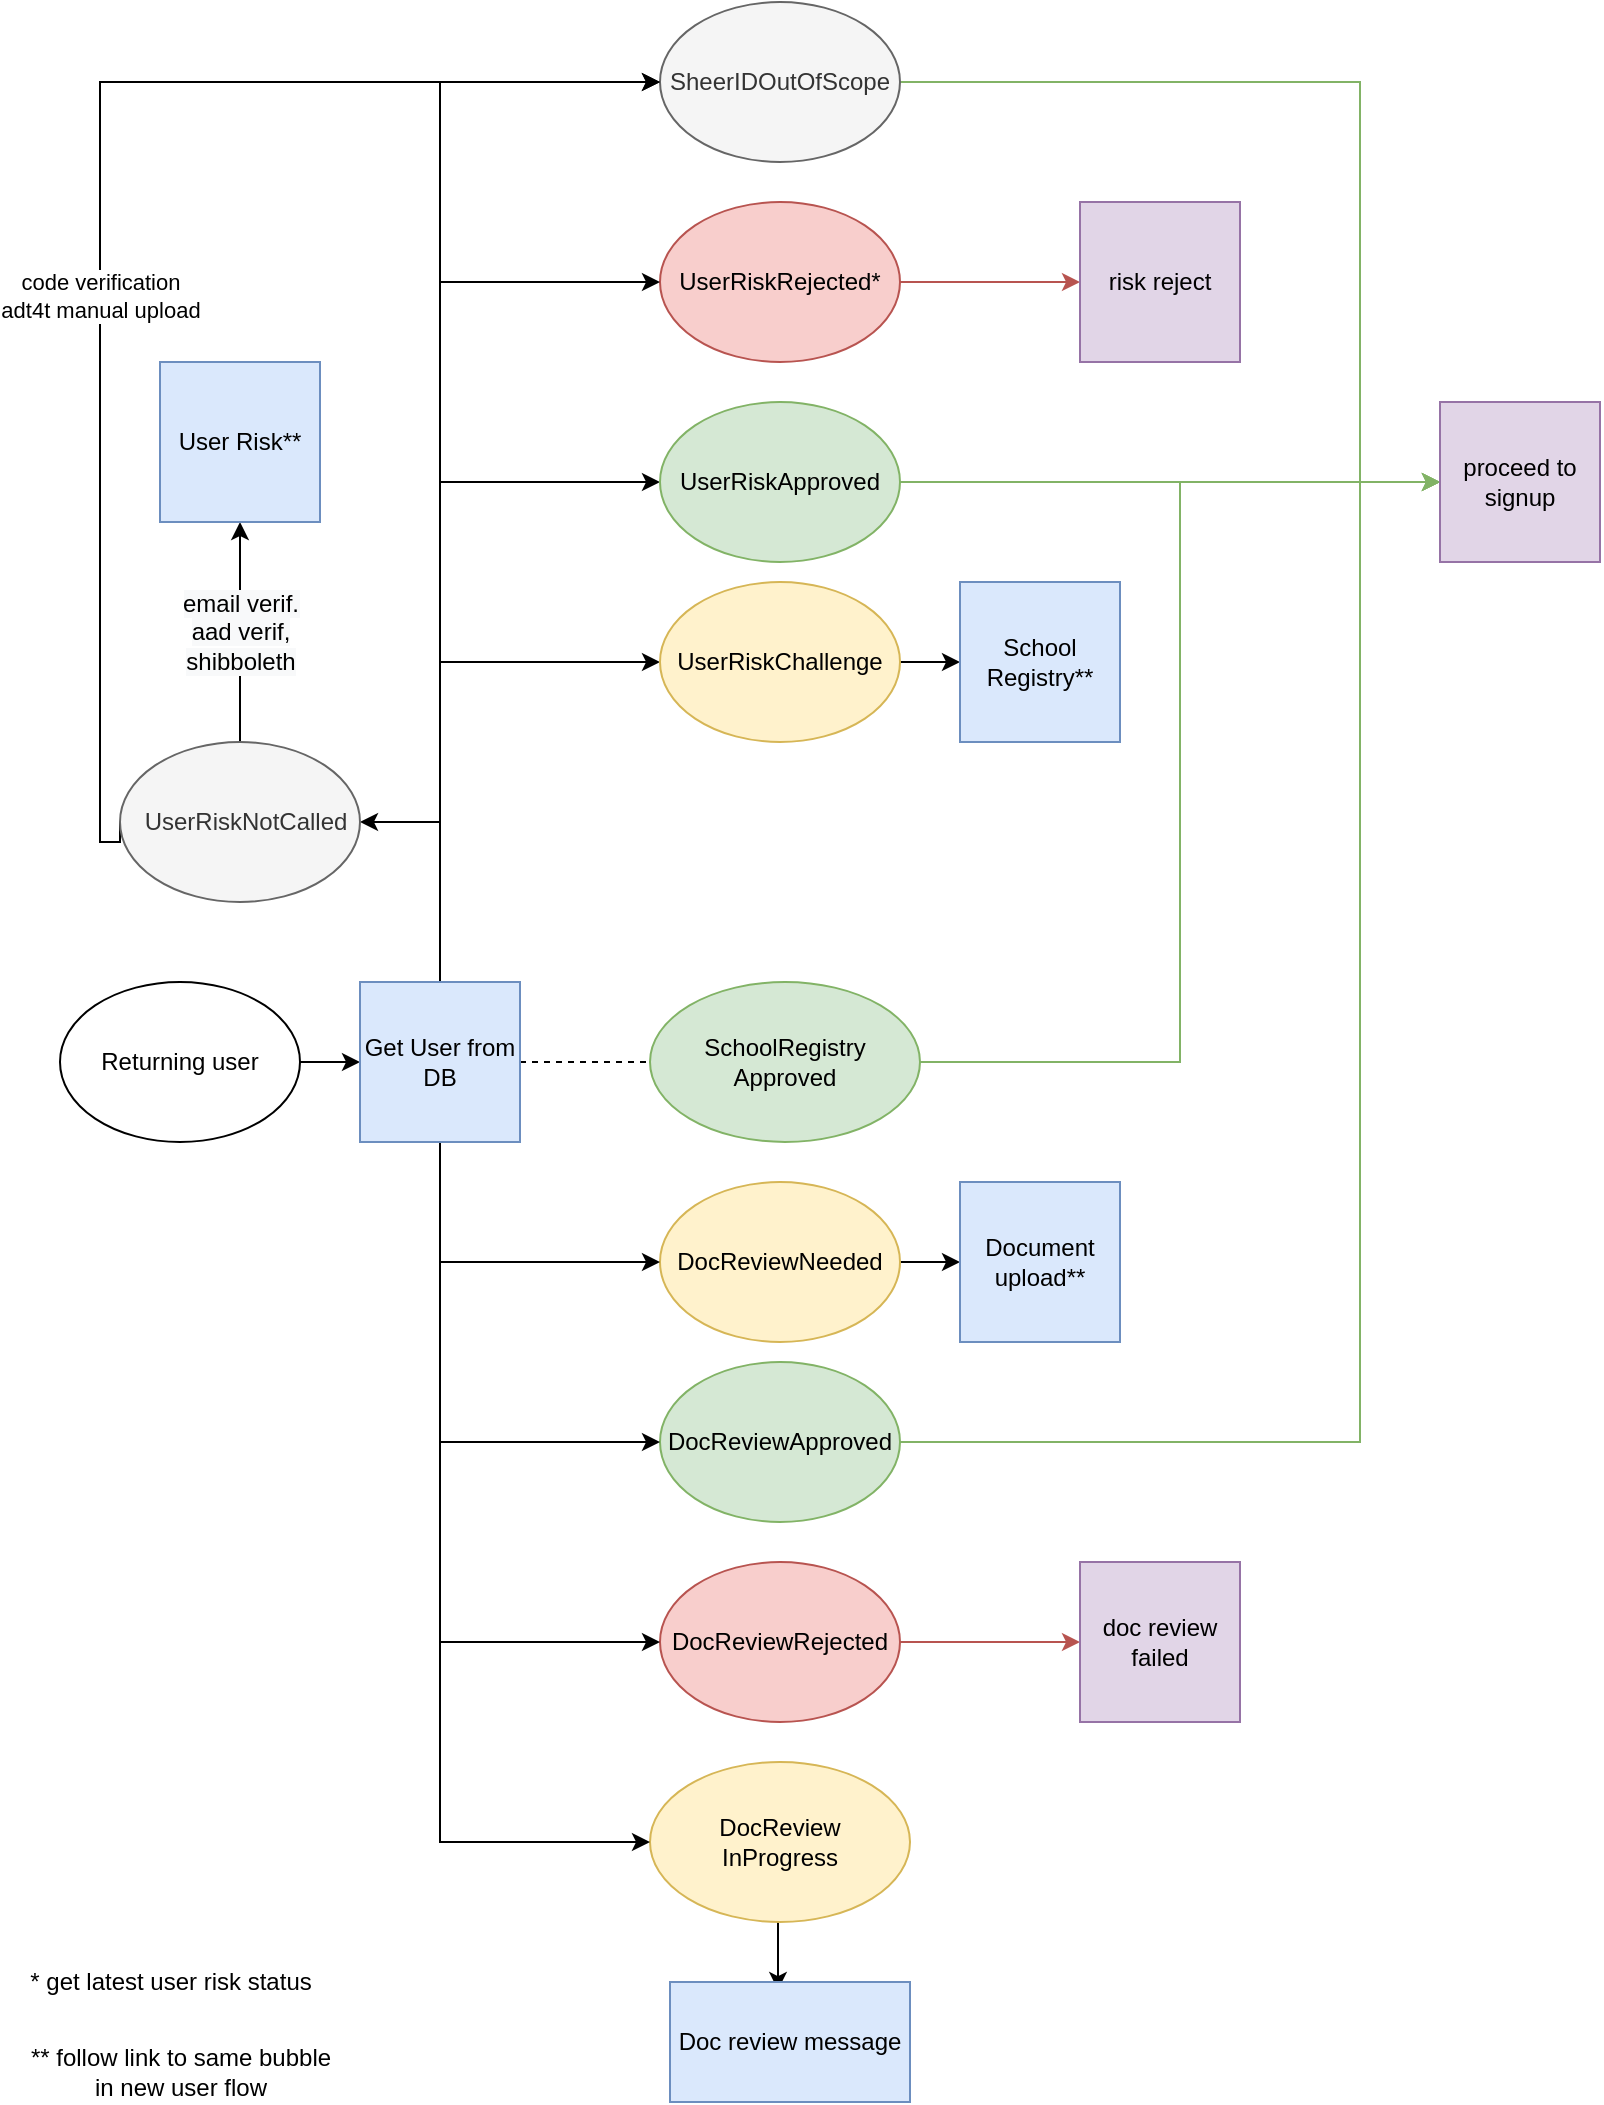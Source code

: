 <mxfile version="15.9.5" type="github">
  <diagram id="Htl5RmSVC9RBOnccd8LR" name="Page-1">
    <mxGraphModel dx="1422" dy="754" grid="1" gridSize="10" guides="1" tooltips="1" connect="1" arrows="1" fold="1" page="1" pageScale="1" pageWidth="850" pageHeight="1100" math="0" shadow="0">
      <root>
        <mxCell id="0" />
        <mxCell id="1" parent="0" />
        <mxCell id="Q8NiT6dRRh63ptE_Egzm-1" style="edgeStyle=orthogonalEdgeStyle;rounded=0;orthogonalLoop=1;jettySize=auto;html=1;exitX=1;exitY=0.5;exitDx=0;exitDy=0;entryX=0;entryY=0.5;entryDx=0;entryDy=0;fillColor=#d5e8d4;strokeColor=#82b366;" parent="1" source="Q8NiT6dRRh63ptE_Egzm-2" target="Q8NiT6dRRh63ptE_Egzm-22" edge="1">
          <mxGeometry relative="1" as="geometry">
            <Array as="points">
              <mxPoint x="715" y="80" />
              <mxPoint x="715" y="280" />
            </Array>
          </mxGeometry>
        </mxCell>
        <mxCell id="Q8NiT6dRRh63ptE_Egzm-2" value="SheerIDOutOfScope&lt;br&gt;" style="ellipse;whiteSpace=wrap;html=1;fillColor=#f5f5f5;strokeColor=#666666;fontColor=#333333;" parent="1" vertex="1">
          <mxGeometry x="365" y="40" width="120" height="80" as="geometry" />
        </mxCell>
        <mxCell id="Q8NiT6dRRh63ptE_Egzm-3" style="edgeStyle=orthogonalEdgeStyle;rounded=0;orthogonalLoop=1;jettySize=auto;html=1;exitX=1;exitY=0.5;exitDx=0;exitDy=0;entryX=0;entryY=0.5;entryDx=0;entryDy=0;fillColor=#f8cecc;strokeColor=#b85450;" parent="1" source="Q8NiT6dRRh63ptE_Egzm-4" target="Q8NiT6dRRh63ptE_Egzm-23" edge="1">
          <mxGeometry relative="1" as="geometry">
            <mxPoint x="745.0" y="670" as="targetPoint" />
            <Array as="points" />
          </mxGeometry>
        </mxCell>
        <mxCell id="Q8NiT6dRRh63ptE_Egzm-4" value="UserRiskRejected*" style="ellipse;whiteSpace=wrap;html=1;fillColor=#f8cecc;strokeColor=#b85450;" parent="1" vertex="1">
          <mxGeometry x="365" y="140" width="120" height="80" as="geometry" />
        </mxCell>
        <mxCell id="Q8NiT6dRRh63ptE_Egzm-5" style="edgeStyle=orthogonalEdgeStyle;rounded=0;orthogonalLoop=1;jettySize=auto;html=1;exitX=0.5;exitY=0;exitDx=0;exitDy=0;entryX=0;entryY=0.5;entryDx=0;entryDy=0;" parent="1" source="Q8NiT6dRRh63ptE_Egzm-35" target="Q8NiT6dRRh63ptE_Egzm-4" edge="1">
          <mxGeometry relative="1" as="geometry">
            <mxPoint x="265" y="250" as="sourcePoint" />
          </mxGeometry>
        </mxCell>
        <mxCell id="Q8NiT6dRRh63ptE_Egzm-6" style="edgeStyle=orthogonalEdgeStyle;rounded=0;orthogonalLoop=1;jettySize=auto;html=1;exitX=0.5;exitY=0;exitDx=0;exitDy=0;entryX=0;entryY=0.5;entryDx=0;entryDy=0;" parent="1" source="Q8NiT6dRRh63ptE_Egzm-35" target="Q8NiT6dRRh63ptE_Egzm-9" edge="1">
          <mxGeometry relative="1" as="geometry">
            <mxPoint x="305" y="290" as="sourcePoint" />
          </mxGeometry>
        </mxCell>
        <mxCell id="Q8NiT6dRRh63ptE_Egzm-7" style="edgeStyle=orthogonalEdgeStyle;rounded=0;orthogonalLoop=1;jettySize=auto;html=1;exitX=0.5;exitY=0;exitDx=0;exitDy=0;entryX=0;entryY=0.5;entryDx=0;entryDy=0;" parent="1" source="Q8NiT6dRRh63ptE_Egzm-35" target="Q8NiT6dRRh63ptE_Egzm-11" edge="1">
          <mxGeometry relative="1" as="geometry">
            <mxPoint x="265" y="330" as="sourcePoint" />
          </mxGeometry>
        </mxCell>
        <mxCell id="Q8NiT6dRRh63ptE_Egzm-8" style="edgeStyle=orthogonalEdgeStyle;rounded=0;orthogonalLoop=1;jettySize=auto;html=1;exitX=1;exitY=0.5;exitDx=0;exitDy=0;entryX=0;entryY=0.5;entryDx=0;entryDy=0;fillColor=#d5e8d4;strokeColor=#82b366;" parent="1" source="Q8NiT6dRRh63ptE_Egzm-9" target="Q8NiT6dRRh63ptE_Egzm-22" edge="1">
          <mxGeometry relative="1" as="geometry" />
        </mxCell>
        <mxCell id="Q8NiT6dRRh63ptE_Egzm-9" value="UserRiskApproved" style="ellipse;whiteSpace=wrap;html=1;fillColor=#d5e8d4;strokeColor=#82b366;" parent="1" vertex="1">
          <mxGeometry x="365" y="240" width="120" height="80" as="geometry" />
        </mxCell>
        <mxCell id="Q8NiT6dRRh63ptE_Egzm-10" style="edgeStyle=orthogonalEdgeStyle;rounded=0;orthogonalLoop=1;jettySize=auto;html=1;exitX=1;exitY=0.5;exitDx=0;exitDy=0;entryX=0;entryY=0.5;entryDx=0;entryDy=0;endArrow=classic;endFill=1;" parent="1" source="Q8NiT6dRRh63ptE_Egzm-11" target="Q8NiT6dRRh63ptE_Egzm-41" edge="1">
          <mxGeometry relative="1" as="geometry" />
        </mxCell>
        <mxCell id="Q8NiT6dRRh63ptE_Egzm-11" value="UserRiskChallenge" style="ellipse;whiteSpace=wrap;html=1;fillColor=#fff2cc;strokeColor=#d6b656;" parent="1" vertex="1">
          <mxGeometry x="365" y="330" width="120" height="80" as="geometry" />
        </mxCell>
        <mxCell id="Q8NiT6dRRh63ptE_Egzm-12" style="edgeStyle=orthogonalEdgeStyle;rounded=0;orthogonalLoop=1;jettySize=auto;html=1;exitX=1;exitY=0.5;exitDx=0;exitDy=0;entryX=0;entryY=0.5;entryDx=0;entryDy=0;fillColor=#d5e8d4;strokeColor=#82b366;" parent="1" source="Q8NiT6dRRh63ptE_Egzm-13" target="Q8NiT6dRRh63ptE_Egzm-22" edge="1">
          <mxGeometry relative="1" as="geometry" />
        </mxCell>
        <mxCell id="Q8NiT6dRRh63ptE_Egzm-13" value="SchoolRegistry&lt;br&gt;Approved" style="ellipse;whiteSpace=wrap;html=1;fillColor=#d5e8d4;strokeColor=#82b366;" parent="1" vertex="1">
          <mxGeometry x="360" y="530" width="135" height="80" as="geometry" />
        </mxCell>
        <mxCell id="Q8NiT6dRRh63ptE_Egzm-14" style="edgeStyle=orthogonalEdgeStyle;rounded=0;orthogonalLoop=1;jettySize=auto;html=1;exitX=1;exitY=0.5;exitDx=0;exitDy=0;entryX=0;entryY=0.5;entryDx=0;entryDy=0;endArrow=classic;endFill=1;" parent="1" source="Q8NiT6dRRh63ptE_Egzm-15" target="Q8NiT6dRRh63ptE_Egzm-42" edge="1">
          <mxGeometry relative="1" as="geometry" />
        </mxCell>
        <mxCell id="Q8NiT6dRRh63ptE_Egzm-15" value="DocReviewNeeded" style="ellipse;whiteSpace=wrap;html=1;fillColor=#fff2cc;strokeColor=#d6b656;" parent="1" vertex="1">
          <mxGeometry x="365" y="630" width="120" height="80" as="geometry" />
        </mxCell>
        <mxCell id="Q8NiT6dRRh63ptE_Egzm-16" style="edgeStyle=orthogonalEdgeStyle;rounded=0;orthogonalLoop=1;jettySize=auto;html=1;exitX=0.5;exitY=1;exitDx=0;exitDy=0;entryX=0.45;entryY=0.067;entryDx=0;entryDy=0;entryPerimeter=0;" parent="1" source="Q8NiT6dRRh63ptE_Egzm-17" target="Q8NiT6dRRh63ptE_Egzm-24" edge="1">
          <mxGeometry relative="1" as="geometry" />
        </mxCell>
        <mxCell id="Q8NiT6dRRh63ptE_Egzm-17" value="DocReview&lt;br&gt;InProgress" style="ellipse;whiteSpace=wrap;html=1;fillColor=#fff2cc;strokeColor=#d6b656;" parent="1" vertex="1">
          <mxGeometry x="360" y="920" width="130" height="80" as="geometry" />
        </mxCell>
        <mxCell id="Q8NiT6dRRh63ptE_Egzm-18" style="edgeStyle=orthogonalEdgeStyle;rounded=0;orthogonalLoop=1;jettySize=auto;html=1;exitX=1;exitY=0.5;exitDx=0;exitDy=0;entryX=0;entryY=0.5;entryDx=0;entryDy=0;fillColor=#d5e8d4;strokeColor=#82b366;" parent="1" source="Q8NiT6dRRh63ptE_Egzm-19" target="Q8NiT6dRRh63ptE_Egzm-22" edge="1">
          <mxGeometry relative="1" as="geometry">
            <Array as="points">
              <mxPoint x="715" y="760" />
              <mxPoint x="715" y="280" />
            </Array>
          </mxGeometry>
        </mxCell>
        <mxCell id="Q8NiT6dRRh63ptE_Egzm-19" value="DocReviewApproved" style="ellipse;whiteSpace=wrap;html=1;fillColor=#d5e8d4;strokeColor=#82b366;" parent="1" vertex="1">
          <mxGeometry x="365" y="720" width="120" height="80" as="geometry" />
        </mxCell>
        <mxCell id="Q8NiT6dRRh63ptE_Egzm-20" style="edgeStyle=orthogonalEdgeStyle;rounded=0;orthogonalLoop=1;jettySize=auto;html=1;exitX=1;exitY=0.5;exitDx=0;exitDy=0;entryX=0;entryY=0.5;entryDx=0;entryDy=0;fillColor=#f8cecc;strokeColor=#b85450;" parent="1" source="Q8NiT6dRRh63ptE_Egzm-21" target="Q8NiT6dRRh63ptE_Egzm-25" edge="1">
          <mxGeometry relative="1" as="geometry" />
        </mxCell>
        <mxCell id="Q8NiT6dRRh63ptE_Egzm-21" value="DocReviewRejected" style="ellipse;whiteSpace=wrap;html=1;fillColor=#f8cecc;strokeColor=#b85450;" parent="1" vertex="1">
          <mxGeometry x="365" y="820" width="120" height="80" as="geometry" />
        </mxCell>
        <mxCell id="Q8NiT6dRRh63ptE_Egzm-22" value="proceed to signup" style="whiteSpace=wrap;html=1;aspect=fixed;fillColor=#e1d5e7;strokeColor=#9673a6;" parent="1" vertex="1">
          <mxGeometry x="755" y="240" width="80" height="80" as="geometry" />
        </mxCell>
        <mxCell id="Q8NiT6dRRh63ptE_Egzm-23" value="risk reject" style="whiteSpace=wrap;html=1;aspect=fixed;fillColor=#e1d5e7;strokeColor=#9673a6;" parent="1" vertex="1">
          <mxGeometry x="575" y="140" width="80" height="80" as="geometry" />
        </mxCell>
        <mxCell id="Q8NiT6dRRh63ptE_Egzm-24" value="Doc review message" style="rounded=0;whiteSpace=wrap;html=1;fillColor=#dae8fc;strokeColor=#6c8ebf;" parent="1" vertex="1">
          <mxGeometry x="370" y="1030" width="120" height="60" as="geometry" />
        </mxCell>
        <mxCell id="Q8NiT6dRRh63ptE_Egzm-25" value="doc review failed" style="whiteSpace=wrap;html=1;aspect=fixed;fillColor=#e1d5e7;strokeColor=#9673a6;" parent="1" vertex="1">
          <mxGeometry x="575" y="820" width="80" height="80" as="geometry" />
        </mxCell>
        <mxCell id="Q8NiT6dRRh63ptE_Egzm-26" style="edgeStyle=orthogonalEdgeStyle;rounded=0;orthogonalLoop=1;jettySize=auto;html=1;exitX=1;exitY=0.5;exitDx=0;exitDy=0;entryX=0;entryY=0.5;entryDx=0;entryDy=0;" parent="1" source="Q8NiT6dRRh63ptE_Egzm-27" target="Q8NiT6dRRh63ptE_Egzm-35" edge="1">
          <mxGeometry relative="1" as="geometry" />
        </mxCell>
        <mxCell id="Q8NiT6dRRh63ptE_Egzm-27" value="Returning user" style="ellipse;whiteSpace=wrap;html=1;" parent="1" vertex="1">
          <mxGeometry x="65" y="530" width="120" height="80" as="geometry" />
        </mxCell>
        <mxCell id="Q8NiT6dRRh63ptE_Egzm-28" style="edgeStyle=orthogonalEdgeStyle;rounded=0;orthogonalLoop=1;jettySize=auto;html=1;exitX=0.5;exitY=0;exitDx=0;exitDy=0;entryX=0;entryY=0.5;entryDx=0;entryDy=0;" parent="1" source="Q8NiT6dRRh63ptE_Egzm-35" target="Q8NiT6dRRh63ptE_Egzm-2" edge="1">
          <mxGeometry relative="1" as="geometry" />
        </mxCell>
        <mxCell id="Q8NiT6dRRh63ptE_Egzm-29" style="edgeStyle=orthogonalEdgeStyle;rounded=0;orthogonalLoop=1;jettySize=auto;html=1;exitX=0.5;exitY=1;exitDx=0;exitDy=0;entryX=0;entryY=0.5;entryDx=0;entryDy=0;" parent="1" source="Q8NiT6dRRh63ptE_Egzm-35" target="Q8NiT6dRRh63ptE_Egzm-19" edge="1">
          <mxGeometry relative="1" as="geometry" />
        </mxCell>
        <mxCell id="Q8NiT6dRRh63ptE_Egzm-30" style="edgeStyle=orthogonalEdgeStyle;rounded=0;orthogonalLoop=1;jettySize=auto;html=1;exitX=0.5;exitY=1;exitDx=0;exitDy=0;entryX=0;entryY=0.5;entryDx=0;entryDy=0;" parent="1" source="Q8NiT6dRRh63ptE_Egzm-35" target="Q8NiT6dRRh63ptE_Egzm-21" edge="1">
          <mxGeometry relative="1" as="geometry" />
        </mxCell>
        <mxCell id="Q8NiT6dRRh63ptE_Egzm-31" style="edgeStyle=orthogonalEdgeStyle;rounded=0;orthogonalLoop=1;jettySize=auto;html=1;exitX=0.5;exitY=0;exitDx=0;exitDy=0;entryX=1;entryY=0.5;entryDx=0;entryDy=0;" parent="1" source="Q8NiT6dRRh63ptE_Egzm-35" target="Q8NiT6dRRh63ptE_Egzm-39" edge="1">
          <mxGeometry relative="1" as="geometry" />
        </mxCell>
        <mxCell id="Q8NiT6dRRh63ptE_Egzm-32" style="edgeStyle=orthogonalEdgeStyle;rounded=0;orthogonalLoop=1;jettySize=auto;html=1;exitX=0.5;exitY=1;exitDx=0;exitDy=0;entryX=0;entryY=0.5;entryDx=0;entryDy=0;" parent="1" source="Q8NiT6dRRh63ptE_Egzm-35" target="Q8NiT6dRRh63ptE_Egzm-15" edge="1">
          <mxGeometry relative="1" as="geometry">
            <mxPoint x="280" y="670" as="targetPoint" />
          </mxGeometry>
        </mxCell>
        <mxCell id="Q8NiT6dRRh63ptE_Egzm-33" style="edgeStyle=orthogonalEdgeStyle;rounded=0;orthogonalLoop=1;jettySize=auto;html=1;exitX=0.5;exitY=1;exitDx=0;exitDy=0;entryX=0;entryY=0.5;entryDx=0;entryDy=0;" parent="1" source="Q8NiT6dRRh63ptE_Egzm-35" target="Q8NiT6dRRh63ptE_Egzm-17" edge="1">
          <mxGeometry relative="1" as="geometry" />
        </mxCell>
        <mxCell id="Q8NiT6dRRh63ptE_Egzm-34" style="edgeStyle=orthogonalEdgeStyle;rounded=0;orthogonalLoop=1;jettySize=auto;html=1;exitX=1;exitY=0.5;exitDx=0;exitDy=0;entryX=0;entryY=0.5;entryDx=0;entryDy=0;dashed=1;endArrow=none;endFill=0;" parent="1" source="Q8NiT6dRRh63ptE_Egzm-35" target="Q8NiT6dRRh63ptE_Egzm-13" edge="1">
          <mxGeometry relative="1" as="geometry" />
        </mxCell>
        <mxCell id="Q8NiT6dRRh63ptE_Egzm-35" value="Get User from DB" style="whiteSpace=wrap;html=1;aspect=fixed;fillColor=#dae8fc;strokeColor=#6c8ebf;" parent="1" vertex="1">
          <mxGeometry x="215" y="530" width="80" height="80" as="geometry" />
        </mxCell>
        <mxCell id="Q8NiT6dRRh63ptE_Egzm-36" style="edgeStyle=orthogonalEdgeStyle;rounded=0;orthogonalLoop=1;jettySize=auto;html=1;exitX=0;exitY=0.5;exitDx=0;exitDy=0;entryX=0;entryY=0.5;entryDx=0;entryDy=0;" parent="1" source="Q8NiT6dRRh63ptE_Egzm-39" target="Q8NiT6dRRh63ptE_Egzm-2" edge="1">
          <mxGeometry relative="1" as="geometry">
            <Array as="points">
              <mxPoint x="85" y="460" />
              <mxPoint x="85" y="80" />
            </Array>
          </mxGeometry>
        </mxCell>
        <mxCell id="Q8NiT6dRRh63ptE_Egzm-37" value="code verification&lt;br&gt;adt4t manual upload" style="edgeLabel;html=1;align=center;verticalAlign=middle;resizable=0;points=[];" parent="Q8NiT6dRRh63ptE_Egzm-36" vertex="1" connectable="0">
          <mxGeometry x="-0.138" relative="1" as="geometry">
            <mxPoint as="offset" />
          </mxGeometry>
        </mxCell>
        <mxCell id="Q8NiT6dRRh63ptE_Egzm-38" value="&lt;span style=&quot;color: rgb(0 , 0 , 0) ; font-family: &amp;#34;helvetica&amp;#34; ; font-size: 12px ; font-style: normal ; font-weight: 400 ; letter-spacing: normal ; text-align: center ; text-indent: 0px ; text-transform: none ; word-spacing: 0px ; background-color: rgb(248 , 249 , 250) ; display: inline ; float: none&quot;&gt;email verif.&lt;/span&gt;&lt;br style=&quot;color: rgb(0 , 0 , 0) ; font-family: &amp;#34;helvetica&amp;#34; ; font-size: 12px ; font-style: normal ; font-weight: 400 ; letter-spacing: normal ; text-align: center ; text-indent: 0px ; text-transform: none ; word-spacing: 0px ; background-color: rgb(248 , 249 , 250)&quot;&gt;&lt;span style=&quot;color: rgb(0 , 0 , 0) ; font-family: &amp;#34;helvetica&amp;#34; ; font-size: 12px ; font-style: normal ; font-weight: 400 ; letter-spacing: normal ; text-align: center ; text-indent: 0px ; text-transform: none ; word-spacing: 0px ; background-color: rgb(248 , 249 , 250) ; display: inline ; float: none&quot;&gt;aad verif,&lt;/span&gt;&lt;br style=&quot;color: rgb(0 , 0 , 0) ; font-family: &amp;#34;helvetica&amp;#34; ; font-size: 12px ; font-style: normal ; font-weight: 400 ; letter-spacing: normal ; text-align: center ; text-indent: 0px ; text-transform: none ; word-spacing: 0px ; background-color: rgb(248 , 249 , 250)&quot;&gt;&lt;span style=&quot;color: rgb(0 , 0 , 0) ; font-family: &amp;#34;helvetica&amp;#34; ; font-size: 12px ; font-style: normal ; font-weight: 400 ; letter-spacing: normal ; text-align: center ; text-indent: 0px ; text-transform: none ; word-spacing: 0px ; background-color: rgb(248 , 249 , 250) ; display: inline ; float: none&quot;&gt;shibboleth&lt;/span&gt;" style="edgeStyle=orthogonalEdgeStyle;rounded=0;orthogonalLoop=1;jettySize=auto;html=1;exitX=0.5;exitY=0;exitDx=0;exitDy=0;entryX=0.5;entryY=1;entryDx=0;entryDy=0;" parent="1" source="Q8NiT6dRRh63ptE_Egzm-39" target="Q8NiT6dRRh63ptE_Egzm-40" edge="1">
          <mxGeometry relative="1" as="geometry" />
        </mxCell>
        <mxCell id="Q8NiT6dRRh63ptE_Egzm-39" value="&lt;p class=&quot;MsoListParagraph&quot; style=&quot;text-indent: -0.25in&quot;&gt;&amp;nbsp; &amp;nbsp; &amp;nbsp; &amp;nbsp; &amp;nbsp;UserRiskNotCalled&lt;/p&gt;" style="ellipse;whiteSpace=wrap;html=1;fillColor=#f5f5f5;strokeColor=#666666;fontColor=#333333;" parent="1" vertex="1">
          <mxGeometry x="95" y="410" width="120" height="80" as="geometry" />
        </mxCell>
        <mxCell id="Q8NiT6dRRh63ptE_Egzm-40" value="User Risk**" style="whiteSpace=wrap;html=1;aspect=fixed;fillColor=#dae8fc;strokeColor=#6c8ebf;" parent="1" vertex="1">
          <mxGeometry x="115" y="220" width="80" height="80" as="geometry" />
        </mxCell>
        <mxCell id="Q8NiT6dRRh63ptE_Egzm-41" value="School Registry**" style="whiteSpace=wrap;html=1;aspect=fixed;fillColor=#dae8fc;strokeColor=#6c8ebf;" parent="1" vertex="1">
          <mxGeometry x="515" y="330" width="80" height="80" as="geometry" />
        </mxCell>
        <mxCell id="Q8NiT6dRRh63ptE_Egzm-42" value="Document upload**" style="whiteSpace=wrap;html=1;aspect=fixed;fillColor=#dae8fc;strokeColor=#6c8ebf;" parent="1" vertex="1">
          <mxGeometry x="515" y="630" width="80" height="80" as="geometry" />
        </mxCell>
        <mxCell id="Q8NiT6dRRh63ptE_Egzm-44" value="** follow link to same&amp;nbsp;bubble &lt;br&gt;in new user flow" style="text;html=1;align=center;verticalAlign=middle;resizable=0;points=[];autosize=1;strokeColor=none;fillColor=none;" parent="1" vertex="1">
          <mxGeometry x="40" y="1060" width="170" height="30" as="geometry" />
        </mxCell>
        <mxCell id="bJW2fjCjPbbXh4AyBN2F-1" value="* get latest user risk status" style="text;html=1;align=center;verticalAlign=middle;resizable=0;points=[];autosize=1;strokeColor=none;fillColor=none;" vertex="1" parent="1">
          <mxGeometry x="40" y="1020" width="160" height="20" as="geometry" />
        </mxCell>
      </root>
    </mxGraphModel>
  </diagram>
</mxfile>
